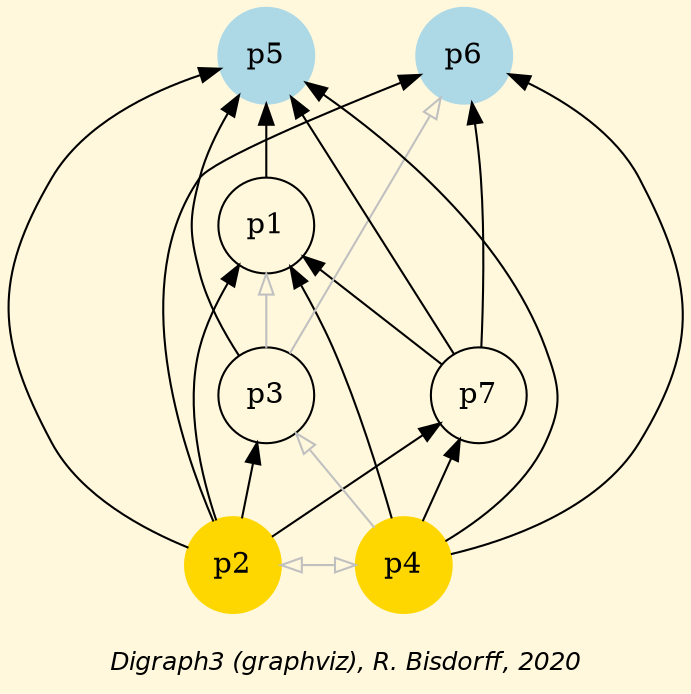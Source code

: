 digraph G {
graph [ bgcolor = cornsilk, fontname = "Helvetica-Oblique",
 fontsize = 12,
 label = "\nDigraph3 (graphviz), R. Bisdorff, 2020", size="7,7"];
n1 [shape = "circle", label = "p1"];
n2 [shape = "circle", label = "p2", style = "filled", color = gold];
n3 [shape = "circle", label = "p3"];
n4 [shape = "circle", label = "p4", style = "filled", color = gold];
n5 [shape = "circle", label = "p5", style = "filled", color = lightblue];
n6 [shape = "circle", label = "p6", style = "filled", color = lightblue];
n7 [shape = "circle", label = "p7"];
n1-> n2 [dir=back, color=black] ;
n1-> n3 [dir=back, color=grey, arrowtail=empty] ;
n1-> n4 [dir=back, color=black] ;
n1-> n5 [dir=forward, color=black] ;
n1-> n7 [dir=back, color=black] ;
n2-> n3 [dir=forward, color=black] ;
n2-> n4 [dir=both, color=grey, arrowhead=empty, arrowtail=empty] ;
n2-> n5 [dir=forward, color=black] ;
n2-> n6 [dir=forward, color=black] ;
n2-> n7 [dir=forward, color=black] ;
n3-> n4 [dir=back, color=grey, arrowtail=empty] ;
n3-> n5 [dir=forward, color=black] ;
n3-> n6 [dir=forward, color=grey, arrowhead=empty] ;
n4-> n5 [dir=forward, color=black] ;
n4-> n6 [dir=forward, color=black] ;
n4-> n7 [dir=forward, color=black] ;
n5-> n7 [dir=back, color=black] ;
n6-> n7 [dir=back, color=black] ;
{rank=max; n2 n4 }
{rank=min; n5 n6 }
}

